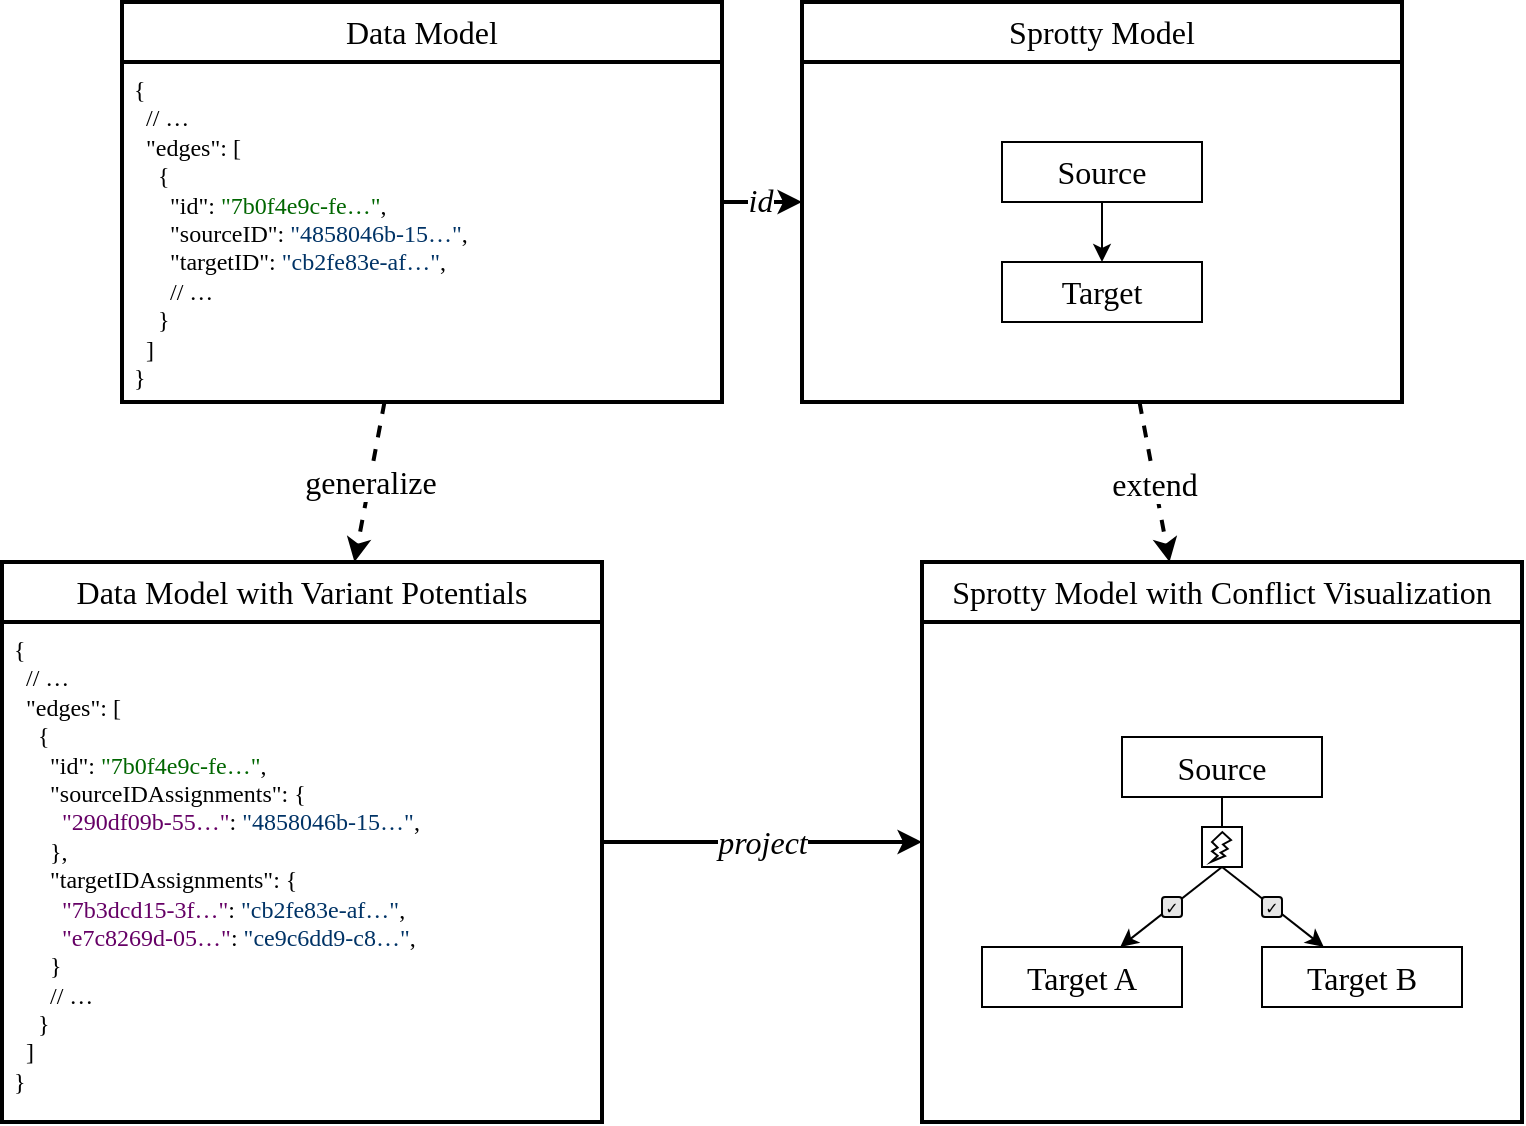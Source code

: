 <mxfile>
    <diagram id="vTopmT27BK8X7Rn-oSU2" name="Page-1">
        <mxGraphModel dx="847" dy="763" grid="1" gridSize="10" guides="1" tooltips="1" connect="1" arrows="1" fold="1" page="1" pageScale="1" pageWidth="780" pageHeight="580" math="0" shadow="0">
            <root>
                <mxCell id="0"/>
                <mxCell id="1" parent="0"/>
                <mxCell id="6" style="edgeStyle=none;html=1;fontSize=16;fontFamily=Fira;strokeWidth=2;" parent="1" source="2" target="3" edge="1">
                    <mxGeometry relative="1" as="geometry"/>
                </mxCell>
                <mxCell id="10" value="id" style="edgeLabel;html=1;align=center;verticalAlign=middle;resizable=0;points=[];fontStyle=2;fontSize=16;fontFamily=Fira;" parent="6" vertex="1" connectable="0">
                    <mxGeometry x="0.27" y="1" relative="1" as="geometry">
                        <mxPoint x="-7" as="offset"/>
                    </mxGeometry>
                </mxCell>
                <mxCell id="7" style="edgeStyle=none;html=1;dashed=1;fontSize=16;fontFamily=Fira;strokeWidth=2;" parent="1" source="2" target="4" edge="1">
                    <mxGeometry relative="1" as="geometry"/>
                </mxCell>
                <mxCell id="17" value="generalize" style="edgeLabel;html=1;align=center;verticalAlign=middle;resizable=0;points=[];fontSize=16;fontFamily=Fira;" parent="7" vertex="1" connectable="0">
                    <mxGeometry x="0.208" relative="1" as="geometry">
                        <mxPoint x="2" y="-8" as="offset"/>
                    </mxGeometry>
                </mxCell>
                <mxCell id="2" value="" style="rounded=0;whiteSpace=wrap;html=1;fontSize=16;fontFamily=Fira;strokeWidth=2;" parent="1" vertex="1">
                    <mxGeometry x="70" y="10" width="300" height="200" as="geometry"/>
                </mxCell>
                <mxCell id="9" style="edgeStyle=none;html=1;dashed=1;fontSize=16;fontFamily=Fira;strokeWidth=2;" parent="1" source="3" target="5" edge="1">
                    <mxGeometry relative="1" as="geometry"/>
                </mxCell>
                <mxCell id="18" value="extend" style="edgeLabel;html=1;align=center;verticalAlign=middle;resizable=0;points=[];fontSize=16;fontFamily=Fira;" parent="9" vertex="1" connectable="0">
                    <mxGeometry x="0.201" y="-1" relative="1" as="geometry">
                        <mxPoint x="-1" y="-8" as="offset"/>
                    </mxGeometry>
                </mxCell>
                <mxCell id="3" value="" style="rounded=0;whiteSpace=wrap;html=1;fontSize=16;fontFamily=Fira;strokeWidth=2;" parent="1" vertex="1">
                    <mxGeometry x="410" y="10" width="300" height="200" as="geometry"/>
                </mxCell>
                <mxCell id="8" style="edgeStyle=none;html=1;fontSize=16;fontFamily=Fira;strokeWidth=2;" parent="1" source="4" target="5" edge="1">
                    <mxGeometry relative="1" as="geometry"/>
                </mxCell>
                <mxCell id="11" value="project" style="edgeLabel;html=1;align=center;verticalAlign=middle;resizable=0;points=[];fontStyle=2;fontSize=16;fontFamily=Fira;" parent="8" vertex="1" connectable="0">
                    <mxGeometry x="0.187" relative="1" as="geometry">
                        <mxPoint x="-15" as="offset"/>
                    </mxGeometry>
                </mxCell>
                <mxCell id="4" value="" style="rounded=0;whiteSpace=wrap;html=1;fontSize=16;fontFamily=Fira;strokeWidth=2;" parent="1" vertex="1">
                    <mxGeometry x="10" y="290" width="300" height="280" as="geometry"/>
                </mxCell>
                <mxCell id="5" value="" style="rounded=0;whiteSpace=wrap;html=1;fontSize=16;fontFamily=Fira;strokeWidth=2;" parent="1" vertex="1">
                    <mxGeometry x="470" y="290" width="300" height="280" as="geometry"/>
                </mxCell>
                <mxCell id="12" value="Data Model" style="rounded=0;whiteSpace=wrap;html=1;fontSize=16;fontFamily=Fira;strokeWidth=2;" parent="1" vertex="1">
                    <mxGeometry x="70" y="10" width="300" height="30" as="geometry"/>
                </mxCell>
                <mxCell id="13" value="Sprotty Model" style="rounded=0;whiteSpace=wrap;html=1;fontSize=16;fontFamily=Fira;strokeWidth=2;" parent="1" vertex="1">
                    <mxGeometry x="410" y="10" width="300" height="30" as="geometry"/>
                </mxCell>
                <mxCell id="14" value="Data Model with Variant Potentials" style="rounded=0;whiteSpace=wrap;html=1;fontSize=16;fontFamily=Fira;strokeWidth=2;" parent="1" vertex="1">
                    <mxGeometry x="10" y="290" width="300" height="30" as="geometry"/>
                </mxCell>
                <mxCell id="15" value="Sprotty Model with Conflict Visualization" style="rounded=0;whiteSpace=wrap;html=1;fontSize=16;fontFamily=Fira;strokeWidth=2;" parent="1" vertex="1">
                    <mxGeometry x="470" y="290" width="300" height="30" as="geometry"/>
                </mxCell>
                <mxCell id="19" value="{&lt;br style=&quot;font-size: 12px;&quot;&gt;&amp;nbsp; // …&lt;br style=&quot;font-size: 12px;&quot;&gt;&amp;nbsp; &quot;edges&quot;: [&lt;br&gt;&amp;nbsp; &amp;nbsp; {&lt;br&gt;&amp;nbsp; &amp;nbsp; &amp;nbsp; &quot;id&quot;: &lt;font color=&quot;#006600&quot;&gt;&quot;7b0f4e9c-fe…&quot;&lt;/font&gt;,&lt;br&gt;&amp;nbsp; &amp;nbsp; &amp;nbsp; &quot;sourceID&quot;:&amp;nbsp;&lt;font color=&quot;#003366&quot;&gt;&quot;4858046b-15…&quot;&lt;/font&gt;,&lt;br&gt;&amp;nbsp; &amp;nbsp; &amp;nbsp; &quot;targetID&quot;: &lt;font color=&quot;#003366&quot;&gt;&quot;cb2fe83e-af…&quot;&lt;/font&gt;,&lt;br&gt;&amp;nbsp; &amp;nbsp; &amp;nbsp; // …&lt;br&gt;&amp;nbsp; &amp;nbsp; }&lt;br style=&quot;font-size: 12px;&quot;&gt;&amp;nbsp; ]&lt;br style=&quot;font-size: 12px;&quot;&gt;}" style="rounded=0;whiteSpace=wrap;html=1;fontFamily=Source Code Pro;fontSize=12;align=left;verticalAlign=top;strokeWidth=2;spacingLeft=4;" parent="1" vertex="1">
                    <mxGeometry x="70" y="40" width="300" height="170" as="geometry"/>
                </mxCell>
                <mxCell id="20" value="{&lt;br style=&quot;border-color: var(--border-color);&quot;&gt;&amp;nbsp; // …&lt;br style=&quot;border-color: var(--border-color);&quot;&gt;&amp;nbsp; &quot;edges&quot;: [&lt;br style=&quot;border-color: var(--border-color);&quot;&gt;&amp;nbsp; &amp;nbsp; {&lt;br style=&quot;border-color: var(--border-color);&quot;&gt;&amp;nbsp; &amp;nbsp; &amp;nbsp; &quot;id&quot;: &lt;font color=&quot;#006600&quot;&gt;&quot;7b0f4e9c-fe…&quot;&lt;/font&gt;,&lt;br style=&quot;border-color: var(--border-color);&quot;&gt;&amp;nbsp; &amp;nbsp; &amp;nbsp; &quot;sourceIDAssignments&quot;: {&lt;br&gt;&amp;nbsp; &amp;nbsp; &amp;nbsp; &amp;nbsp; &lt;font color=&quot;#660066&quot;&gt;&quot;290df09b-55…&quot;&lt;/font&gt;: &lt;font color=&quot;#003366&quot;&gt;&quot;4858046b-15…&quot;&lt;/font&gt;,&lt;br&gt;&amp;nbsp; &amp;nbsp; &amp;nbsp; },&lt;br style=&quot;border-color: var(--border-color);&quot;&gt;&amp;nbsp; &amp;nbsp; &amp;nbsp; &quot;targetIDAssignments&quot;: {&lt;br style=&quot;border-color: var(--border-color);&quot;&gt;&amp;nbsp; &amp;nbsp; &amp;nbsp; &amp;nbsp; &lt;font color=&quot;#660066&quot;&gt;&quot;7b3dcd15-3f…&quot;&lt;/font&gt;: &lt;font color=&quot;#003366&quot;&gt;&quot;cb2fe83e-af…&quot;&lt;/font&gt;,&lt;br style=&quot;border-color: var(--border-color);&quot;&gt;&amp;nbsp; &amp;nbsp; &amp;nbsp; &amp;nbsp; &lt;font color=&quot;#660066&quot;&gt;&quot;e7c8269d-05…&quot;&lt;/font&gt;: &lt;font color=&quot;#003366&quot;&gt;&quot;ce9c6dd9-c8…&quot;&lt;/font&gt;,&lt;br&gt;&amp;nbsp; &amp;nbsp; &amp;nbsp; }&lt;br style=&quot;border-color: var(--border-color);&quot;&gt;&amp;nbsp; &amp;nbsp; &amp;nbsp; // …&lt;br style=&quot;border-color: var(--border-color);&quot;&gt;&amp;nbsp; &amp;nbsp; }&lt;br style=&quot;border-color: var(--border-color);&quot;&gt;&amp;nbsp; ]&lt;br style=&quot;border-color: var(--border-color);&quot;&gt;}" style="rounded=0;whiteSpace=wrap;html=1;fontFamily=Source Code Pro;fontSize=12;align=left;verticalAlign=top;strokeWidth=2;spacingLeft=4;" parent="1" vertex="1">
                    <mxGeometry x="10" y="320" width="300" height="250" as="geometry"/>
                </mxCell>
                <mxCell id="42" value="" style="rounded=0;whiteSpace=wrap;html=1;fontFamily=Source Code Pro;fontSize=12;fontColor=#003366;strokeWidth=2;" parent="1" vertex="1">
                    <mxGeometry x="410" y="40" width="300" height="170" as="geometry"/>
                </mxCell>
                <mxCell id="32" value="&lt;span style=&quot;font-size: 16px;&quot;&gt;Source&lt;/span&gt;" style="rounded=0;whiteSpace=wrap;html=1;fontSize=16;fontFamily=Fira;" parent="1" vertex="1">
                    <mxGeometry x="510" y="80" width="100" height="30" as="geometry"/>
                </mxCell>
                <mxCell id="33" value="&lt;span style=&quot;font-size: 16px;&quot;&gt;Target&lt;/span&gt;" style="rounded=0;whiteSpace=wrap;html=1;fontSize=16;fontFamily=Fira;" parent="1" vertex="1">
                    <mxGeometry x="510" y="140" width="100" height="30" as="geometry"/>
                </mxCell>
                <mxCell id="37" value="" style="endArrow=classic;html=1;fontSize=16;fontFamily=Fira;" parent="1" source="32" target="33" edge="1">
                    <mxGeometry width="50" height="50" relative="1" as="geometry">
                        <mxPoint x="660" y="100" as="sourcePoint"/>
                        <mxPoint x="730" y="75" as="targetPoint"/>
                    </mxGeometry>
                </mxCell>
                <mxCell id="43" value="" style="rounded=0;whiteSpace=wrap;html=1;fontFamily=Source Code Pro;fontSize=12;fontColor=#003366;strokeWidth=2;" parent="1" vertex="1">
                    <mxGeometry x="470" y="320" width="300" height="250" as="geometry"/>
                </mxCell>
                <mxCell id="21" value="&lt;span style=&quot;font-size: 16px;&quot;&gt;Source&lt;/span&gt;" style="rounded=0;whiteSpace=wrap;html=1;fontSize=16;fontFamily=Fira;" parent="1" vertex="1">
                    <mxGeometry x="570" y="377.5" width="100" height="30" as="geometry"/>
                </mxCell>
                <mxCell id="22" value="&lt;span style=&quot;font-size: 16px;&quot;&gt;Target A&lt;/span&gt;" style="rounded=0;whiteSpace=wrap;html=1;fontSize=16;fontFamily=Fira;" parent="1" vertex="1">
                    <mxGeometry x="500" y="482.5" width="100" height="30" as="geometry"/>
                </mxCell>
                <mxCell id="23" value="&lt;span style=&quot;font-size: 16px;&quot;&gt;Target B&lt;/span&gt;" style="rounded=0;whiteSpace=wrap;html=1;fontSize=16;fontFamily=Fira;" parent="1" vertex="1">
                    <mxGeometry x="640" y="482.5" width="100" height="30" as="geometry"/>
                </mxCell>
                <mxCell id="24" value="" style="endArrow=none;html=1;fontSize=16;fontFamily=Fira;" parent="1" source="21" target="29" edge="1">
                    <mxGeometry width="50" height="50" relative="1" as="geometry">
                        <mxPoint x="740" y="357.5" as="sourcePoint"/>
                        <mxPoint x="665" y="472.5" as="targetPoint"/>
                    </mxGeometry>
                </mxCell>
                <mxCell id="25" value="" style="endArrow=classic;html=1;fontSize=16;fontFamily=Fira;exitX=0.5;exitY=1;exitDx=0;exitDy=0;" parent="1" source="29" target="23" edge="1">
                    <mxGeometry width="50" height="50" relative="1" as="geometry">
                        <mxPoint x="718" y="347.5" as="sourcePoint"/>
                        <mxPoint x="765" y="297.5" as="targetPoint"/>
                    </mxGeometry>
                </mxCell>
                <mxCell id="26" value="" style="endArrow=classic;html=1;fontSize=16;fontFamily=Fira;exitX=0.5;exitY=1;exitDx=0;exitDy=0;" parent="1" source="29" target="22" edge="1">
                    <mxGeometry width="50" height="50" relative="1" as="geometry">
                        <mxPoint x="718.0" y="347.5" as="sourcePoint"/>
                        <mxPoint x="785" y="347.5" as="targetPoint"/>
                    </mxGeometry>
                </mxCell>
                <mxCell id="27" value="✓" style="rounded=1;whiteSpace=wrap;html=1;fontSize=8;fillColor=#E6E6E6;" parent="1" vertex="1">
                    <mxGeometry x="640" y="457.5" width="10" height="10" as="geometry"/>
                </mxCell>
                <mxCell id="28" value="✓" style="rounded=1;whiteSpace=wrap;html=1;fontSize=8;fillColor=#E6E6E6;" parent="1" vertex="1">
                    <mxGeometry x="590" y="457.5" width="10" height="10" as="geometry"/>
                </mxCell>
                <mxCell id="29" value="" style="rounded=0;whiteSpace=wrap;html=1;fontSize=16;fontFamily=Fira;" parent="1" vertex="1">
                    <mxGeometry x="610" y="422.5" width="20" height="20" as="geometry"/>
                </mxCell>
                <mxCell id="30" value="" style="verticalLabelPosition=bottom;verticalAlign=top;html=1;shape=mxgraph.basic.flash;fontSize=16;fontFamily=Fira;" parent="1" vertex="1">
                    <mxGeometry x="614.5" y="425" width="10" height="15" as="geometry"/>
                </mxCell>
            </root>
        </mxGraphModel>
    </diagram>
</mxfile>
